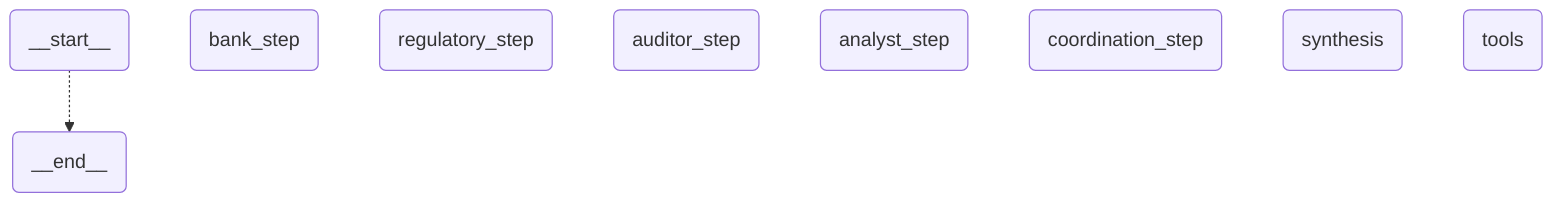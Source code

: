 ---
config:
  flowchart:
    curve: linear
---
graph TD;
	__start__(<p>__start__</p>)
	bank_step(bank_step)
	regulatory_step(regulatory_step)
	auditor_step(auditor_step)
	analyst_step(analyst_step)
	coordination_step(coordination_step)
	synthesis(synthesis)
	tools(tools)
	__end__(<p>__end__</p>)
	__start__ -.-> __end__;
	classDef default fill:#f2f0ff,line-height:1.2
	classDef first fill-opacity:0
	classDef last fill:#bfb6fc